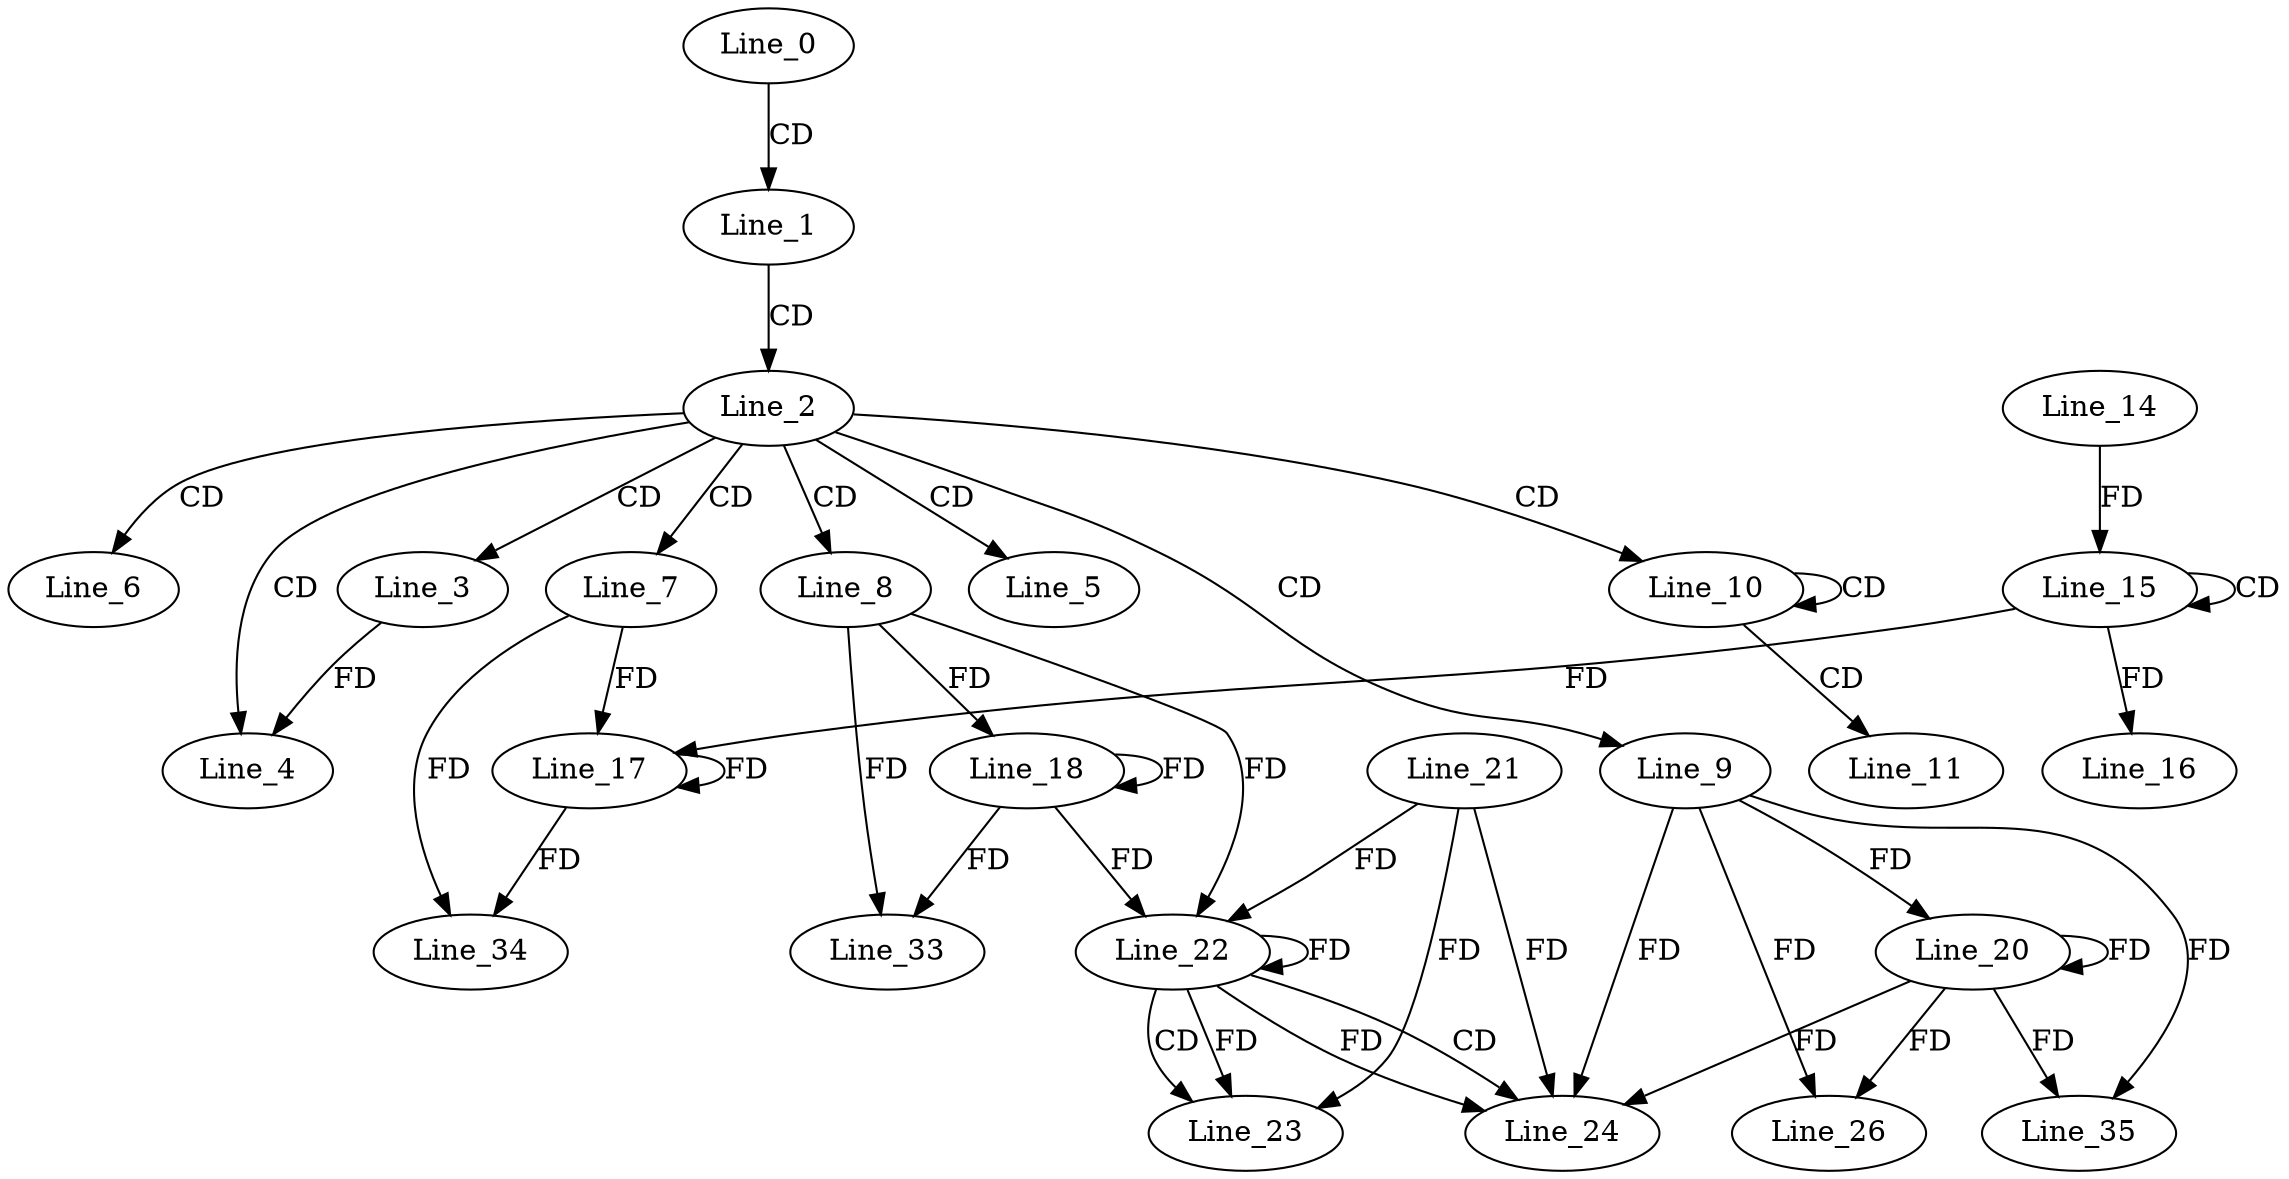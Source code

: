 digraph G {
  Line_0;
  Line_1;
  Line_2;
  Line_3;
  Line_4;
  Line_5;
  Line_6;
  Line_7;
  Line_8;
  Line_9;
  Line_10;
  Line_10;
  Line_11;
  Line_15;
  Line_15;
  Line_14;
  Line_16;
  Line_17;
  Line_17;
  Line_18;
  Line_20;
  Line_22;
  Line_21;
  Line_22;
  Line_22;
  Line_23;
  Line_24;
  Line_26;
  Line_33;
  Line_34;
  Line_35;
  Line_0 -> Line_1 [ label="CD" ];
  Line_1 -> Line_2 [ label="CD" ];
  Line_2 -> Line_3 [ label="CD" ];
  Line_2 -> Line_4 [ label="CD" ];
  Line_3 -> Line_4 [ label="FD" ];
  Line_2 -> Line_5 [ label="CD" ];
  Line_2 -> Line_6 [ label="CD" ];
  Line_2 -> Line_7 [ label="CD" ];
  Line_2 -> Line_8 [ label="CD" ];
  Line_2 -> Line_9 [ label="CD" ];
  Line_2 -> Line_10 [ label="CD" ];
  Line_10 -> Line_10 [ label="CD" ];
  Line_10 -> Line_11 [ label="CD" ];
  Line_15 -> Line_15 [ label="CD" ];
  Line_14 -> Line_15 [ label="FD" ];
  Line_15 -> Line_16 [ label="FD" ];
  Line_7 -> Line_17 [ label="FD" ];
  Line_17 -> Line_17 [ label="FD" ];
  Line_15 -> Line_17 [ label="FD" ];
  Line_8 -> Line_18 [ label="FD" ];
  Line_18 -> Line_18 [ label="FD" ];
  Line_9 -> Line_20 [ label="FD" ];
  Line_20 -> Line_20 [ label="FD" ];
  Line_22 -> Line_22 [ label="FD" ];
  Line_21 -> Line_22 [ label="FD" ];
  Line_8 -> Line_22 [ label="FD" ];
  Line_18 -> Line_22 [ label="FD" ];
  Line_22 -> Line_23 [ label="CD" ];
  Line_22 -> Line_23 [ label="FD" ];
  Line_21 -> Line_23 [ label="FD" ];
  Line_22 -> Line_24 [ label="CD" ];
  Line_9 -> Line_24 [ label="FD" ];
  Line_20 -> Line_24 [ label="FD" ];
  Line_22 -> Line_24 [ label="FD" ];
  Line_21 -> Line_24 [ label="FD" ];
  Line_9 -> Line_26 [ label="FD" ];
  Line_20 -> Line_26 [ label="FD" ];
  Line_8 -> Line_33 [ label="FD" ];
  Line_18 -> Line_33 [ label="FD" ];
  Line_7 -> Line_34 [ label="FD" ];
  Line_17 -> Line_34 [ label="FD" ];
  Line_9 -> Line_35 [ label="FD" ];
  Line_20 -> Line_35 [ label="FD" ];
}

